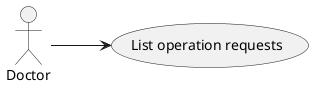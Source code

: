 ﻿@startuml
left to right direction

actor "Doctor" as user
usecase "List operation requests" as goal

user --> goal

@enduml